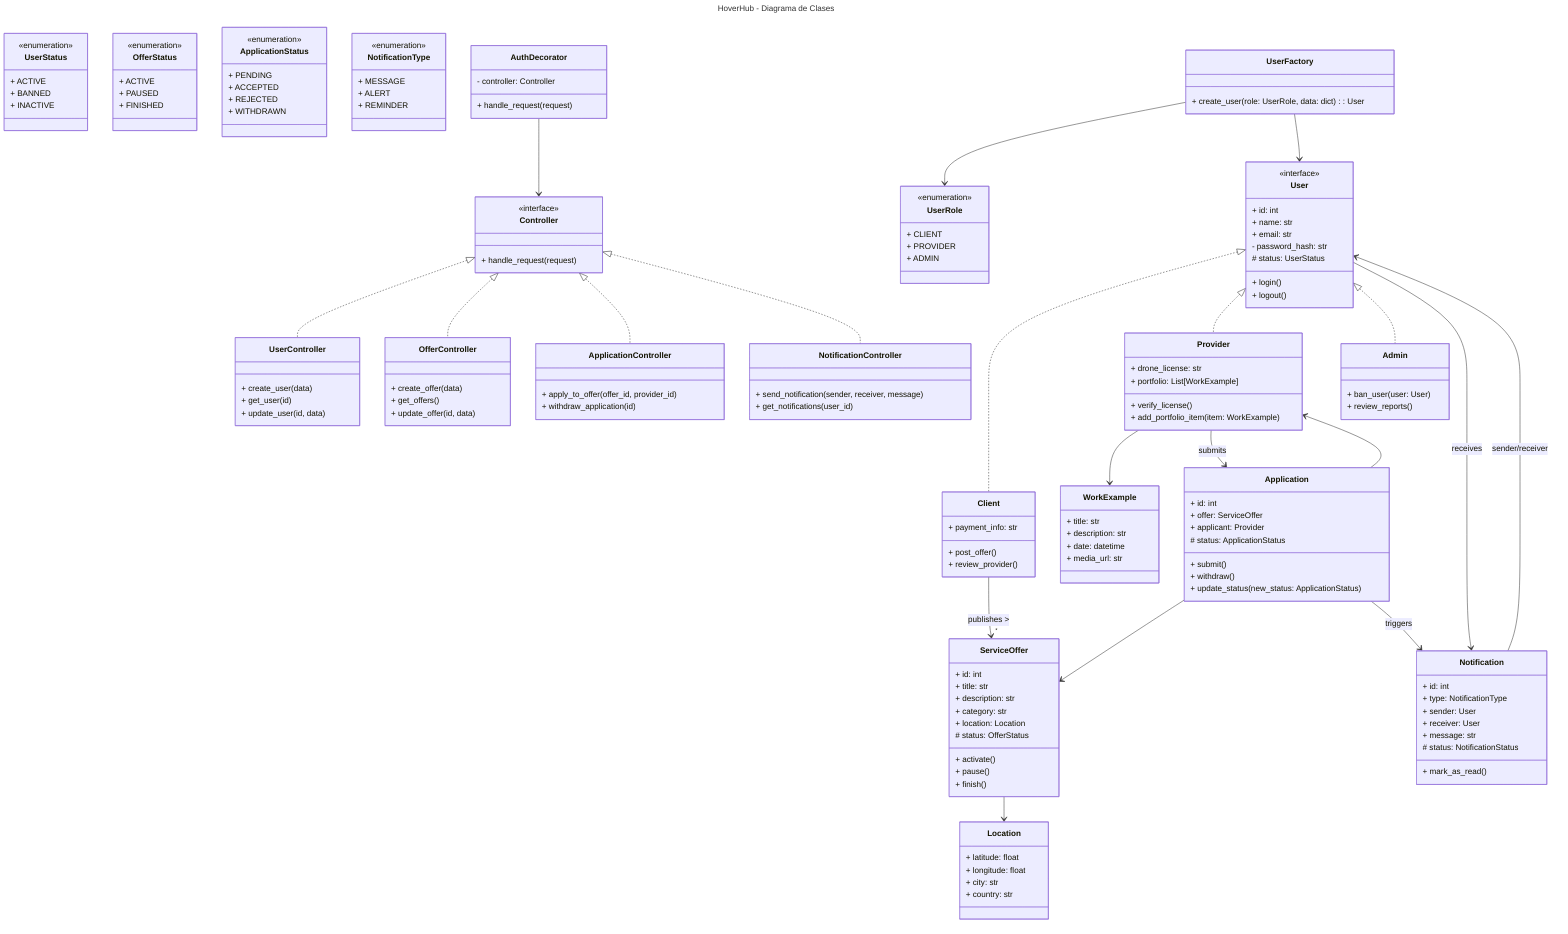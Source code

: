 ---
title: HoverHub - Diagrama de Clases
---
classDiagram
direction TB

%% ===== ENUMS =====
class UserRole {
  <<enumeration>>
  + CLIENT
  + PROVIDER
  + ADMIN
}

class UserStatus {
  <<enumeration>>
  + ACTIVE
  + BANNED
  + INACTIVE
}

class OfferStatus {
  <<enumeration>>
  + ACTIVE
  + PAUSED
  + FINISHED
}

class ApplicationStatus {
  <<enumeration>>
  + PENDING
  + ACCEPTED
  + REJECTED
  + WITHDRAWN
}

class NotificationType {
  <<enumeration>>
  + MESSAGE
  + ALERT
  + REMINDER
}

%% ===== CORE USER DOMAIN =====
class User {
  <<interface>>
  + id: int
  + name: str
  + email: str
  - password_hash: str
  # status: UserStatus
  + login()
  + logout()
}

class Client {
  + payment_info: str
  + post_offer()
  + review_provider()
}

class Provider {
  + drone_license: str
  + portfolio: List[WorkExample]
  + verify_license()
  + add_portfolio_item(item: WorkExample)
}

class Admin {
  + ban_user(user: User)
  + review_reports()
}

User <|.. Client
User <|.. Provider
User <|.. Admin

%% ===== SERVICE / OFFER DOMAIN =====
class ServiceOffer {
  + id: int
  + title: str
  + description: str
  + category: str
  + location: Location
  # status: OfferStatus
  + activate()
  + pause()
  + finish()
}

Client --> "*" ServiceOffer : publishes >

%% ===== APPLICATION DOMAIN =====
class Application {
  + id: int
  + offer: ServiceOffer
  + applicant: Provider
  # status: ApplicationStatus
  + submit()
  + withdraw()
  + update_status(new_status: ApplicationStatus)
}

Application --> Provider
Application --> ServiceOffer

%% ===== NOTIFICATIONS =====
class Notification {
  + id: int
  + type: NotificationType
  + sender: User
  + receiver: User
  + message: str
  # status: NotificationStatus
  + mark_as_read()
}

Notification --> User : sender/receiver

%% ===== CONTROLLERS / DECORATORS =====
class Controller {
  <<interface>>
  + handle_request(request)
}

class UserController {
  + create_user(data)
  + get_user(id)
  + update_user(id, data)
}

class OfferController {
  + create_offer(data)
  + get_offers()
  + update_offer(id, data)
}

class ApplicationController {
  + apply_to_offer(offer_id, provider_id)
  + withdraw_application(id)
}

class NotificationController {
  + send_notification(sender, receiver, message)
  + get_notifications(user_id)
}

Controller <|.. UserController
Controller <|.. OfferController
Controller <|.. ApplicationController
Controller <|.. NotificationController

class AuthDecorator {
  - controller: Controller
  + handle_request(request)
}

AuthDecorator --> Controller

%% ===== FACTORY =====
class UserFactory {
  + create_user(role: UserRole, data: dict) : User
}

UserFactory --> UserRole
UserFactory --> User

%% ===== UTIL / SUPPORT CLASSES =====
class Location {
  + latitude: float
  + longitude: float
  + city: str
  + country: str
}

class WorkExample {
  + title: str
  + description: str
  + date: datetime
  + media_url: str
}

Provider --> WorkExample
ServiceOffer --> Location

%% ===== RELATIONS =====
User --> Notification : receives
Provider --> Application : submits
Application --> Notification : triggers